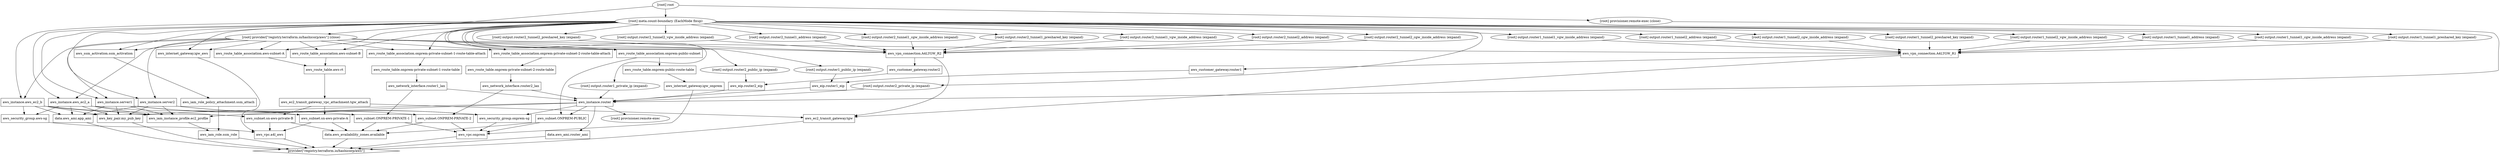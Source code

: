 digraph {
	compound = "true"
	newrank = "true"
	subgraph "root" {
		"[root] aws_customer_gateway.router1 (expand)" [label = "aws_customer_gateway.router1", shape = "box"]
		"[root] aws_customer_gateway.router2 (expand)" [label = "aws_customer_gateway.router2", shape = "box"]
		"[root] aws_ec2_transit_gateway.tgw (expand)" [label = "aws_ec2_transit_gateway.tgw", shape = "box"]
		"[root] aws_ec2_transit_gateway_vpc_attachment.tgw_attach (expand)" [label = "aws_ec2_transit_gateway_vpc_attachment.tgw_attach", shape = "box"]
		"[root] aws_eip.router1_eip (expand)" [label = "aws_eip.router1_eip", shape = "box"]
		"[root] aws_eip.router2_eip (expand)" [label = "aws_eip.router2_eip", shape = "box"]
		"[root] aws_iam_instance_profile.ec2_profile (expand)" [label = "aws_iam_instance_profile.ec2_profile", shape = "box"]
		"[root] aws_iam_role.ssm_role (expand)" [label = "aws_iam_role.ssm_role", shape = "box"]
		"[root] aws_iam_role_policy_attachment.ssm_attach (expand)" [label = "aws_iam_role_policy_attachment.ssm_attach", shape = "box"]
		"[root] aws_instance.aws_ec2_a (expand)" [label = "aws_instance.aws_ec2_a", shape = "box"]
		"[root] aws_instance.aws_ec2_b (expand)" [label = "aws_instance.aws_ec2_b", shape = "box"]
		"[root] aws_instance.router (expand)" [label = "aws_instance.router", shape = "box"]
		"[root] aws_instance.server1 (expand)" [label = "aws_instance.server1", shape = "box"]
		"[root] aws_instance.server2 (expand)" [label = "aws_instance.server2", shape = "box"]
		"[root] aws_internet_gateway.igw_aws (expand)" [label = "aws_internet_gateway.igw_aws", shape = "box"]
		"[root] aws_internet_gateway.igw_onprem (expand)" [label = "aws_internet_gateway.igw_onprem", shape = "box"]
		"[root] aws_key_pair.my_pub_key (expand)" [label = "aws_key_pair.my_pub_key", shape = "box"]
		"[root] aws_network_interface.router1_lan (expand)" [label = "aws_network_interface.router1_lan", shape = "box"]
		"[root] aws_network_interface.router2_lan (expand)" [label = "aws_network_interface.router2_lan", shape = "box"]
		"[root] aws_route_table.aws-rt (expand)" [label = "aws_route_table.aws-rt", shape = "box"]
		"[root] aws_route_table.onprem-private-subnet-1-route-table (expand)" [label = "aws_route_table.onprem-private-subnet-1-route-table", shape = "box"]
		"[root] aws_route_table.onprem-private-subnet-2-route-table (expand)" [label = "aws_route_table.onprem-private-subnet-2-route-table", shape = "box"]
		"[root] aws_route_table.onprem-public-route-table (expand)" [label = "aws_route_table.onprem-public-route-table", shape = "box"]
		"[root] aws_route_table_association.aws-subnet-A (expand)" [label = "aws_route_table_association.aws-subnet-A", shape = "box"]
		"[root] aws_route_table_association.aws-subnet-B (expand)" [label = "aws_route_table_association.aws-subnet-B", shape = "box"]
		"[root] aws_route_table_association.onprem-private-subnet-1-route-table-attach (expand)" [label = "aws_route_table_association.onprem-private-subnet-1-route-table-attach", shape = "box"]
		"[root] aws_route_table_association.onprem-private-subnet-2-route-table-attach (expand)" [label = "aws_route_table_association.onprem-private-subnet-2-route-table-attach", shape = "box"]
		"[root] aws_route_table_association.onprem-public-subnet (expand)" [label = "aws_route_table_association.onprem-public-subnet", shape = "box"]
		"[root] aws_security_group.aws-sg (expand)" [label = "aws_security_group.aws-sg", shape = "box"]
		"[root] aws_security_group.onprem-sg (expand)" [label = "aws_security_group.onprem-sg", shape = "box"]
		"[root] aws_ssm_activation.ssm_activation (expand)" [label = "aws_ssm_activation.ssm_activation", shape = "box"]
		"[root] aws_subnet.ONPREM-PRIVATE-1 (expand)" [label = "aws_subnet.ONPREM-PRIVATE-1", shape = "box"]
		"[root] aws_subnet.ONPREM-PRIVATE-2 (expand)" [label = "aws_subnet.ONPREM-PRIVATE-2", shape = "box"]
		"[root] aws_subnet.ONPREM-PUBLIC (expand)" [label = "aws_subnet.ONPREM-PUBLIC", shape = "box"]
		"[root] aws_subnet.sn-aws-private-A (expand)" [label = "aws_subnet.sn-aws-private-A", shape = "box"]
		"[root] aws_subnet.sn-aws-private-B (expand)" [label = "aws_subnet.sn-aws-private-B", shape = "box"]
		"[root] aws_vpc.a4l_aws (expand)" [label = "aws_vpc.a4l_aws", shape = "box"]
		"[root] aws_vpc.onprem (expand)" [label = "aws_vpc.onprem", shape = "box"]
		"[root] aws_vpn_connection.A4LTGW_R1 (expand)" [label = "aws_vpn_connection.A4LTGW_R1", shape = "box"]
		"[root] aws_vpn_connection.A4LTGW_R2 (expand)" [label = "aws_vpn_connection.A4LTGW_R2", shape = "box"]
		"[root] data.aws_ami.app_ami (expand)" [label = "data.aws_ami.app_ami", shape = "box"]
		"[root] data.aws_ami.router_ami (expand)" [label = "data.aws_ami.router_ami", shape = "box"]
		"[root] data.aws_availability_zones.available (expand)" [label = "data.aws_availability_zones.available", shape = "box"]
		"[root] provider[\"registry.terraform.io/hashicorp/aws\"]" [label = "provider[\"registry.terraform.io/hashicorp/aws\"]", shape = "diamond"]
		"[root] aws_customer_gateway.router1 (expand)" -> "[root] aws_eip.router1_eip (expand)"
		"[root] aws_customer_gateway.router2 (expand)" -> "[root] aws_eip.router2_eip (expand)"
		"[root] aws_ec2_transit_gateway.tgw (expand)" -> "[root] provider[\"registry.terraform.io/hashicorp/aws\"]"
		"[root] aws_ec2_transit_gateway_vpc_attachment.tgw_attach (expand)" -> "[root] aws_ec2_transit_gateway.tgw (expand)"
		"[root] aws_ec2_transit_gateway_vpc_attachment.tgw_attach (expand)" -> "[root] aws_subnet.sn-aws-private-A (expand)"
		"[root] aws_ec2_transit_gateway_vpc_attachment.tgw_attach (expand)" -> "[root] aws_subnet.sn-aws-private-B (expand)"
		"[root] aws_eip.router1_eip (expand)" -> "[root] aws_instance.router (expand)"
		"[root] aws_eip.router2_eip (expand)" -> "[root] aws_instance.router (expand)"
		"[root] aws_iam_instance_profile.ec2_profile (expand)" -> "[root] aws_iam_role.ssm_role (expand)"
		"[root] aws_iam_role.ssm_role (expand)" -> "[root] provider[\"registry.terraform.io/hashicorp/aws\"]"
		"[root] aws_iam_role_policy_attachment.ssm_attach (expand)" -> "[root] aws_iam_role.ssm_role (expand)"
		"[root] aws_instance.aws_ec2_a (expand)" -> "[root] aws_iam_instance_profile.ec2_profile (expand)"
		"[root] aws_instance.aws_ec2_a (expand)" -> "[root] aws_key_pair.my_pub_key (expand)"
		"[root] aws_instance.aws_ec2_a (expand)" -> "[root] aws_security_group.aws-sg (expand)"
		"[root] aws_instance.aws_ec2_a (expand)" -> "[root] aws_subnet.sn-aws-private-A (expand)"
		"[root] aws_instance.aws_ec2_a (expand)" -> "[root] data.aws_ami.app_ami (expand)"
		"[root] aws_instance.aws_ec2_b (expand)" -> "[root] aws_iam_instance_profile.ec2_profile (expand)"
		"[root] aws_instance.aws_ec2_b (expand)" -> "[root] aws_key_pair.my_pub_key (expand)"
		"[root] aws_instance.aws_ec2_b (expand)" -> "[root] aws_security_group.aws-sg (expand)"
		"[root] aws_instance.aws_ec2_b (expand)" -> "[root] aws_subnet.sn-aws-private-B (expand)"
		"[root] aws_instance.aws_ec2_b (expand)" -> "[root] data.aws_ami.app_ami (expand)"
		"[root] aws_instance.router (expand)" -> "[root] aws_iam_instance_profile.ec2_profile (expand)"
		"[root] aws_instance.router (expand)" -> "[root] aws_key_pair.my_pub_key (expand)"
		"[root] aws_instance.router (expand)" -> "[root] aws_security_group.onprem-sg (expand)"
		"[root] aws_instance.router (expand)" -> "[root] aws_subnet.ONPREM-PUBLIC (expand)"
		"[root] aws_instance.router (expand)" -> "[root] data.aws_ami.router_ami (expand)"
		"[root] aws_instance.router (expand)" -> "[root] provisioner.remote-exec"
		"[root] aws_instance.server1 (expand)" -> "[root] aws_iam_instance_profile.ec2_profile (expand)"
		"[root] aws_instance.server1 (expand)" -> "[root] aws_key_pair.my_pub_key (expand)"
		"[root] aws_instance.server1 (expand)" -> "[root] aws_security_group.onprem-sg (expand)"
		"[root] aws_instance.server1 (expand)" -> "[root] aws_subnet.ONPREM-PRIVATE-1 (expand)"
		"[root] aws_instance.server1 (expand)" -> "[root] data.aws_ami.app_ami (expand)"
		"[root] aws_instance.server2 (expand)" -> "[root] aws_iam_instance_profile.ec2_profile (expand)"
		"[root] aws_instance.server2 (expand)" -> "[root] aws_key_pair.my_pub_key (expand)"
		"[root] aws_instance.server2 (expand)" -> "[root] aws_security_group.onprem-sg (expand)"
		"[root] aws_instance.server2 (expand)" -> "[root] aws_subnet.ONPREM-PRIVATE-2 (expand)"
		"[root] aws_instance.server2 (expand)" -> "[root] data.aws_ami.app_ami (expand)"
		"[root] aws_internet_gateway.igw_aws (expand)" -> "[root] aws_vpc.a4l_aws (expand)"
		"[root] aws_internet_gateway.igw_onprem (expand)" -> "[root] aws_vpc.onprem (expand)"
		"[root] aws_key_pair.my_pub_key (expand)" -> "[root] provider[\"registry.terraform.io/hashicorp/aws\"]"
		"[root] aws_network_interface.router1_lan (expand)" -> "[root] aws_instance.router (expand)"
		"[root] aws_network_interface.router1_lan (expand)" -> "[root] aws_subnet.ONPREM-PRIVATE-1 (expand)"
		"[root] aws_network_interface.router2_lan (expand)" -> "[root] aws_instance.router (expand)"
		"[root] aws_network_interface.router2_lan (expand)" -> "[root] aws_subnet.ONPREM-PRIVATE-2 (expand)"
		"[root] aws_route_table.aws-rt (expand)" -> "[root] aws_ec2_transit_gateway_vpc_attachment.tgw_attach (expand)"
		"[root] aws_route_table.onprem-private-subnet-1-route-table (expand)" -> "[root] aws_network_interface.router1_lan (expand)"
		"[root] aws_route_table.onprem-private-subnet-2-route-table (expand)" -> "[root] aws_network_interface.router2_lan (expand)"
		"[root] aws_route_table.onprem-public-route-table (expand)" -> "[root] aws_internet_gateway.igw_onprem (expand)"
		"[root] aws_route_table_association.aws-subnet-A (expand)" -> "[root] aws_route_table.aws-rt (expand)"
		"[root] aws_route_table_association.aws-subnet-B (expand)" -> "[root] aws_route_table.aws-rt (expand)"
		"[root] aws_route_table_association.onprem-private-subnet-1-route-table-attach (expand)" -> "[root] aws_route_table.onprem-private-subnet-1-route-table (expand)"
		"[root] aws_route_table_association.onprem-private-subnet-2-route-table-attach (expand)" -> "[root] aws_route_table.onprem-private-subnet-2-route-table (expand)"
		"[root] aws_route_table_association.onprem-public-subnet (expand)" -> "[root] aws_route_table.onprem-public-route-table (expand)"
		"[root] aws_route_table_association.onprem-public-subnet (expand)" -> "[root] aws_subnet.ONPREM-PUBLIC (expand)"
		"[root] aws_security_group.aws-sg (expand)" -> "[root] aws_vpc.a4l_aws (expand)"
		"[root] aws_security_group.onprem-sg (expand)" -> "[root] aws_vpc.onprem (expand)"
		"[root] aws_ssm_activation.ssm_activation (expand)" -> "[root] aws_iam_role_policy_attachment.ssm_attach (expand)"
		"[root] aws_subnet.ONPREM-PRIVATE-1 (expand)" -> "[root] aws_vpc.onprem (expand)"
		"[root] aws_subnet.ONPREM-PRIVATE-1 (expand)" -> "[root] data.aws_availability_zones.available (expand)"
		"[root] aws_subnet.ONPREM-PRIVATE-2 (expand)" -> "[root] aws_vpc.onprem (expand)"
		"[root] aws_subnet.ONPREM-PRIVATE-2 (expand)" -> "[root] data.aws_availability_zones.available (expand)"
		"[root] aws_subnet.ONPREM-PUBLIC (expand)" -> "[root] aws_vpc.onprem (expand)"
		"[root] aws_subnet.ONPREM-PUBLIC (expand)" -> "[root] data.aws_availability_zones.available (expand)"
		"[root] aws_subnet.sn-aws-private-A (expand)" -> "[root] aws_vpc.a4l_aws (expand)"
		"[root] aws_subnet.sn-aws-private-A (expand)" -> "[root] data.aws_availability_zones.available (expand)"
		"[root] aws_subnet.sn-aws-private-B (expand)" -> "[root] aws_vpc.a4l_aws (expand)"
		"[root] aws_subnet.sn-aws-private-B (expand)" -> "[root] data.aws_availability_zones.available (expand)"
		"[root] aws_vpc.a4l_aws (expand)" -> "[root] provider[\"registry.terraform.io/hashicorp/aws\"]"
		"[root] aws_vpc.onprem (expand)" -> "[root] provider[\"registry.terraform.io/hashicorp/aws\"]"
		"[root] aws_vpn_connection.A4LTGW_R1 (expand)" -> "[root] aws_customer_gateway.router1 (expand)"
		"[root] aws_vpn_connection.A4LTGW_R1 (expand)" -> "[root] aws_ec2_transit_gateway.tgw (expand)"
		"[root] aws_vpn_connection.A4LTGW_R2 (expand)" -> "[root] aws_customer_gateway.router2 (expand)"
		"[root] aws_vpn_connection.A4LTGW_R2 (expand)" -> "[root] aws_ec2_transit_gateway.tgw (expand)"
		"[root] data.aws_ami.app_ami (expand)" -> "[root] provider[\"registry.terraform.io/hashicorp/aws\"]"
		"[root] data.aws_ami.router_ami (expand)" -> "[root] provider[\"registry.terraform.io/hashicorp/aws\"]"
		"[root] data.aws_availability_zones.available (expand)" -> "[root] provider[\"registry.terraform.io/hashicorp/aws\"]"
		"[root] meta.count-boundary (EachMode fixup)" -> "[root] aws_instance.aws_ec2_a (expand)"
		"[root] meta.count-boundary (EachMode fixup)" -> "[root] aws_instance.aws_ec2_b (expand)"
		"[root] meta.count-boundary (EachMode fixup)" -> "[root] aws_instance.server1 (expand)"
		"[root] meta.count-boundary (EachMode fixup)" -> "[root] aws_instance.server2 (expand)"
		"[root] meta.count-boundary (EachMode fixup)" -> "[root] aws_internet_gateway.igw_aws (expand)"
		"[root] meta.count-boundary (EachMode fixup)" -> "[root] aws_route_table_association.aws-subnet-A (expand)"
		"[root] meta.count-boundary (EachMode fixup)" -> "[root] aws_route_table_association.aws-subnet-B (expand)"
		"[root] meta.count-boundary (EachMode fixup)" -> "[root] aws_route_table_association.onprem-private-subnet-1-route-table-attach (expand)"
		"[root] meta.count-boundary (EachMode fixup)" -> "[root] aws_route_table_association.onprem-private-subnet-2-route-table-attach (expand)"
		"[root] meta.count-boundary (EachMode fixup)" -> "[root] aws_route_table_association.onprem-public-subnet (expand)"
		"[root] meta.count-boundary (EachMode fixup)" -> "[root] aws_ssm_activation.ssm_activation (expand)"
		"[root] meta.count-boundary (EachMode fixup)" -> "[root] output.router1_private_ip (expand)"
		"[root] meta.count-boundary (EachMode fixup)" -> "[root] output.router1_public_ip (expand)"
		"[root] meta.count-boundary (EachMode fixup)" -> "[root] output.router1_tunnel1_address (expand)"
		"[root] meta.count-boundary (EachMode fixup)" -> "[root] output.router1_tunnel1_cgw_inside_address (expand)"
		"[root] meta.count-boundary (EachMode fixup)" -> "[root] output.router1_tunnel1_preshared_key (expand)"
		"[root] meta.count-boundary (EachMode fixup)" -> "[root] output.router1_tunnel1_vgw_inside_address (expand)"
		"[root] meta.count-boundary (EachMode fixup)" -> "[root] output.router1_tunnel2_address (expand)"
		"[root] meta.count-boundary (EachMode fixup)" -> "[root] output.router1_tunnel2_cgw_inside_address (expand)"
		"[root] meta.count-boundary (EachMode fixup)" -> "[root] output.router1_tunnel2_preshared_key (expand)"
		"[root] meta.count-boundary (EachMode fixup)" -> "[root] output.router1_tunnel2_vgw_inside_address (expand)"
		"[root] meta.count-boundary (EachMode fixup)" -> "[root] output.router2_private_ip (expand)"
		"[root] meta.count-boundary (EachMode fixup)" -> "[root] output.router2_public_ip (expand)"
		"[root] meta.count-boundary (EachMode fixup)" -> "[root] output.router2_tunnel1_address (expand)"
		"[root] meta.count-boundary (EachMode fixup)" -> "[root] output.router2_tunnel1_cgw_inside_address (expand)"
		"[root] meta.count-boundary (EachMode fixup)" -> "[root] output.router2_tunnel1_preshared_key (expand)"
		"[root] meta.count-boundary (EachMode fixup)" -> "[root] output.router2_tunnel1_vgw_inside_address (expand)"
		"[root] meta.count-boundary (EachMode fixup)" -> "[root] output.router2_tunnel2_address (expand)"
		"[root] meta.count-boundary (EachMode fixup)" -> "[root] output.router2_tunnel2_cgw_inside_address (expand)"
		"[root] meta.count-boundary (EachMode fixup)" -> "[root] output.router2_tunnel2_preshared_key (expand)"
		"[root] meta.count-boundary (EachMode fixup)" -> "[root] output.router2_tunnel2_vgw_inside_address (expand)"
		"[root] output.router1_private_ip (expand)" -> "[root] aws_instance.router (expand)"
		"[root] output.router1_public_ip (expand)" -> "[root] aws_eip.router1_eip (expand)"
		"[root] output.router1_tunnel1_address (expand)" -> "[root] aws_vpn_connection.A4LTGW_R1 (expand)"
		"[root] output.router1_tunnel1_cgw_inside_address (expand)" -> "[root] aws_vpn_connection.A4LTGW_R1 (expand)"
		"[root] output.router1_tunnel1_preshared_key (expand)" -> "[root] aws_vpn_connection.A4LTGW_R1 (expand)"
		"[root] output.router1_tunnel1_vgw_inside_address (expand)" -> "[root] aws_vpn_connection.A4LTGW_R1 (expand)"
		"[root] output.router1_tunnel2_address (expand)" -> "[root] aws_vpn_connection.A4LTGW_R1 (expand)"
		"[root] output.router1_tunnel2_cgw_inside_address (expand)" -> "[root] aws_vpn_connection.A4LTGW_R1 (expand)"
		"[root] output.router1_tunnel2_preshared_key (expand)" -> "[root] aws_vpn_connection.A4LTGW_R1 (expand)"
		"[root] output.router1_tunnel2_vgw_inside_address (expand)" -> "[root] aws_vpn_connection.A4LTGW_R1 (expand)"
		"[root] output.router2_private_ip (expand)" -> "[root] aws_instance.router (expand)"
		"[root] output.router2_public_ip (expand)" -> "[root] aws_eip.router2_eip (expand)"
		"[root] output.router2_tunnel1_address (expand)" -> "[root] aws_vpn_connection.A4LTGW_R2 (expand)"
		"[root] output.router2_tunnel1_cgw_inside_address (expand)" -> "[root] aws_vpn_connection.A4LTGW_R2 (expand)"
		"[root] output.router2_tunnel1_preshared_key (expand)" -> "[root] aws_vpn_connection.A4LTGW_R2 (expand)"
		"[root] output.router2_tunnel1_vgw_inside_address (expand)" -> "[root] aws_vpn_connection.A4LTGW_R2 (expand)"
		"[root] output.router2_tunnel2_address (expand)" -> "[root] aws_vpn_connection.A4LTGW_R2 (expand)"
		"[root] output.router2_tunnel2_cgw_inside_address (expand)" -> "[root] aws_vpn_connection.A4LTGW_R2 (expand)"
		"[root] output.router2_tunnel2_preshared_key (expand)" -> "[root] aws_vpn_connection.A4LTGW_R2 (expand)"
		"[root] output.router2_tunnel2_vgw_inside_address (expand)" -> "[root] aws_vpn_connection.A4LTGW_R2 (expand)"
		"[root] provider[\"registry.terraform.io/hashicorp/aws\"] (close)" -> "[root] aws_instance.aws_ec2_a (expand)"
		"[root] provider[\"registry.terraform.io/hashicorp/aws\"] (close)" -> "[root] aws_instance.aws_ec2_b (expand)"
		"[root] provider[\"registry.terraform.io/hashicorp/aws\"] (close)" -> "[root] aws_instance.server1 (expand)"
		"[root] provider[\"registry.terraform.io/hashicorp/aws\"] (close)" -> "[root] aws_instance.server2 (expand)"
		"[root] provider[\"registry.terraform.io/hashicorp/aws\"] (close)" -> "[root] aws_internet_gateway.igw_aws (expand)"
		"[root] provider[\"registry.terraform.io/hashicorp/aws\"] (close)" -> "[root] aws_route_table_association.aws-subnet-A (expand)"
		"[root] provider[\"registry.terraform.io/hashicorp/aws\"] (close)" -> "[root] aws_route_table_association.aws-subnet-B (expand)"
		"[root] provider[\"registry.terraform.io/hashicorp/aws\"] (close)" -> "[root] aws_route_table_association.onprem-private-subnet-1-route-table-attach (expand)"
		"[root] provider[\"registry.terraform.io/hashicorp/aws\"] (close)" -> "[root] aws_route_table_association.onprem-private-subnet-2-route-table-attach (expand)"
		"[root] provider[\"registry.terraform.io/hashicorp/aws\"] (close)" -> "[root] aws_route_table_association.onprem-public-subnet (expand)"
		"[root] provider[\"registry.terraform.io/hashicorp/aws\"] (close)" -> "[root] aws_ssm_activation.ssm_activation (expand)"
		"[root] provider[\"registry.terraform.io/hashicorp/aws\"] (close)" -> "[root] aws_vpn_connection.A4LTGW_R1 (expand)"
		"[root] provider[\"registry.terraform.io/hashicorp/aws\"] (close)" -> "[root] aws_vpn_connection.A4LTGW_R2 (expand)"
		"[root] provisioner.remote-exec (close)" -> "[root] aws_instance.router (expand)"
		"[root] root" -> "[root] meta.count-boundary (EachMode fixup)"
		"[root] root" -> "[root] provider[\"registry.terraform.io/hashicorp/aws\"] (close)"
		"[root] root" -> "[root] provisioner.remote-exec (close)"
	}
}


